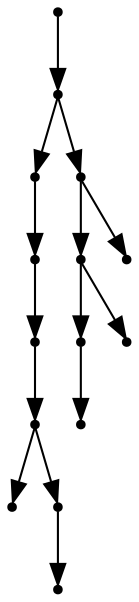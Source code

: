 digraph {
  14 [shape=point];
  13 [shape=point];
  6 [shape=point];
  5 [shape=point];
  4 [shape=point];
  3 [shape=point];
  0 [shape=point];
  2 [shape=point];
  1 [shape=point];
  12 [shape=point];
  10 [shape=point];
  8 [shape=point];
  7 [shape=point];
  9 [shape=point];
  11 [shape=point];
14 -> 13;
13 -> 6;
6 -> 5;
5 -> 4;
4 -> 3;
3 -> 0;
3 -> 2;
2 -> 1;
13 -> 12;
12 -> 10;
10 -> 8;
8 -> 7;
10 -> 9;
12 -> 11;
}
